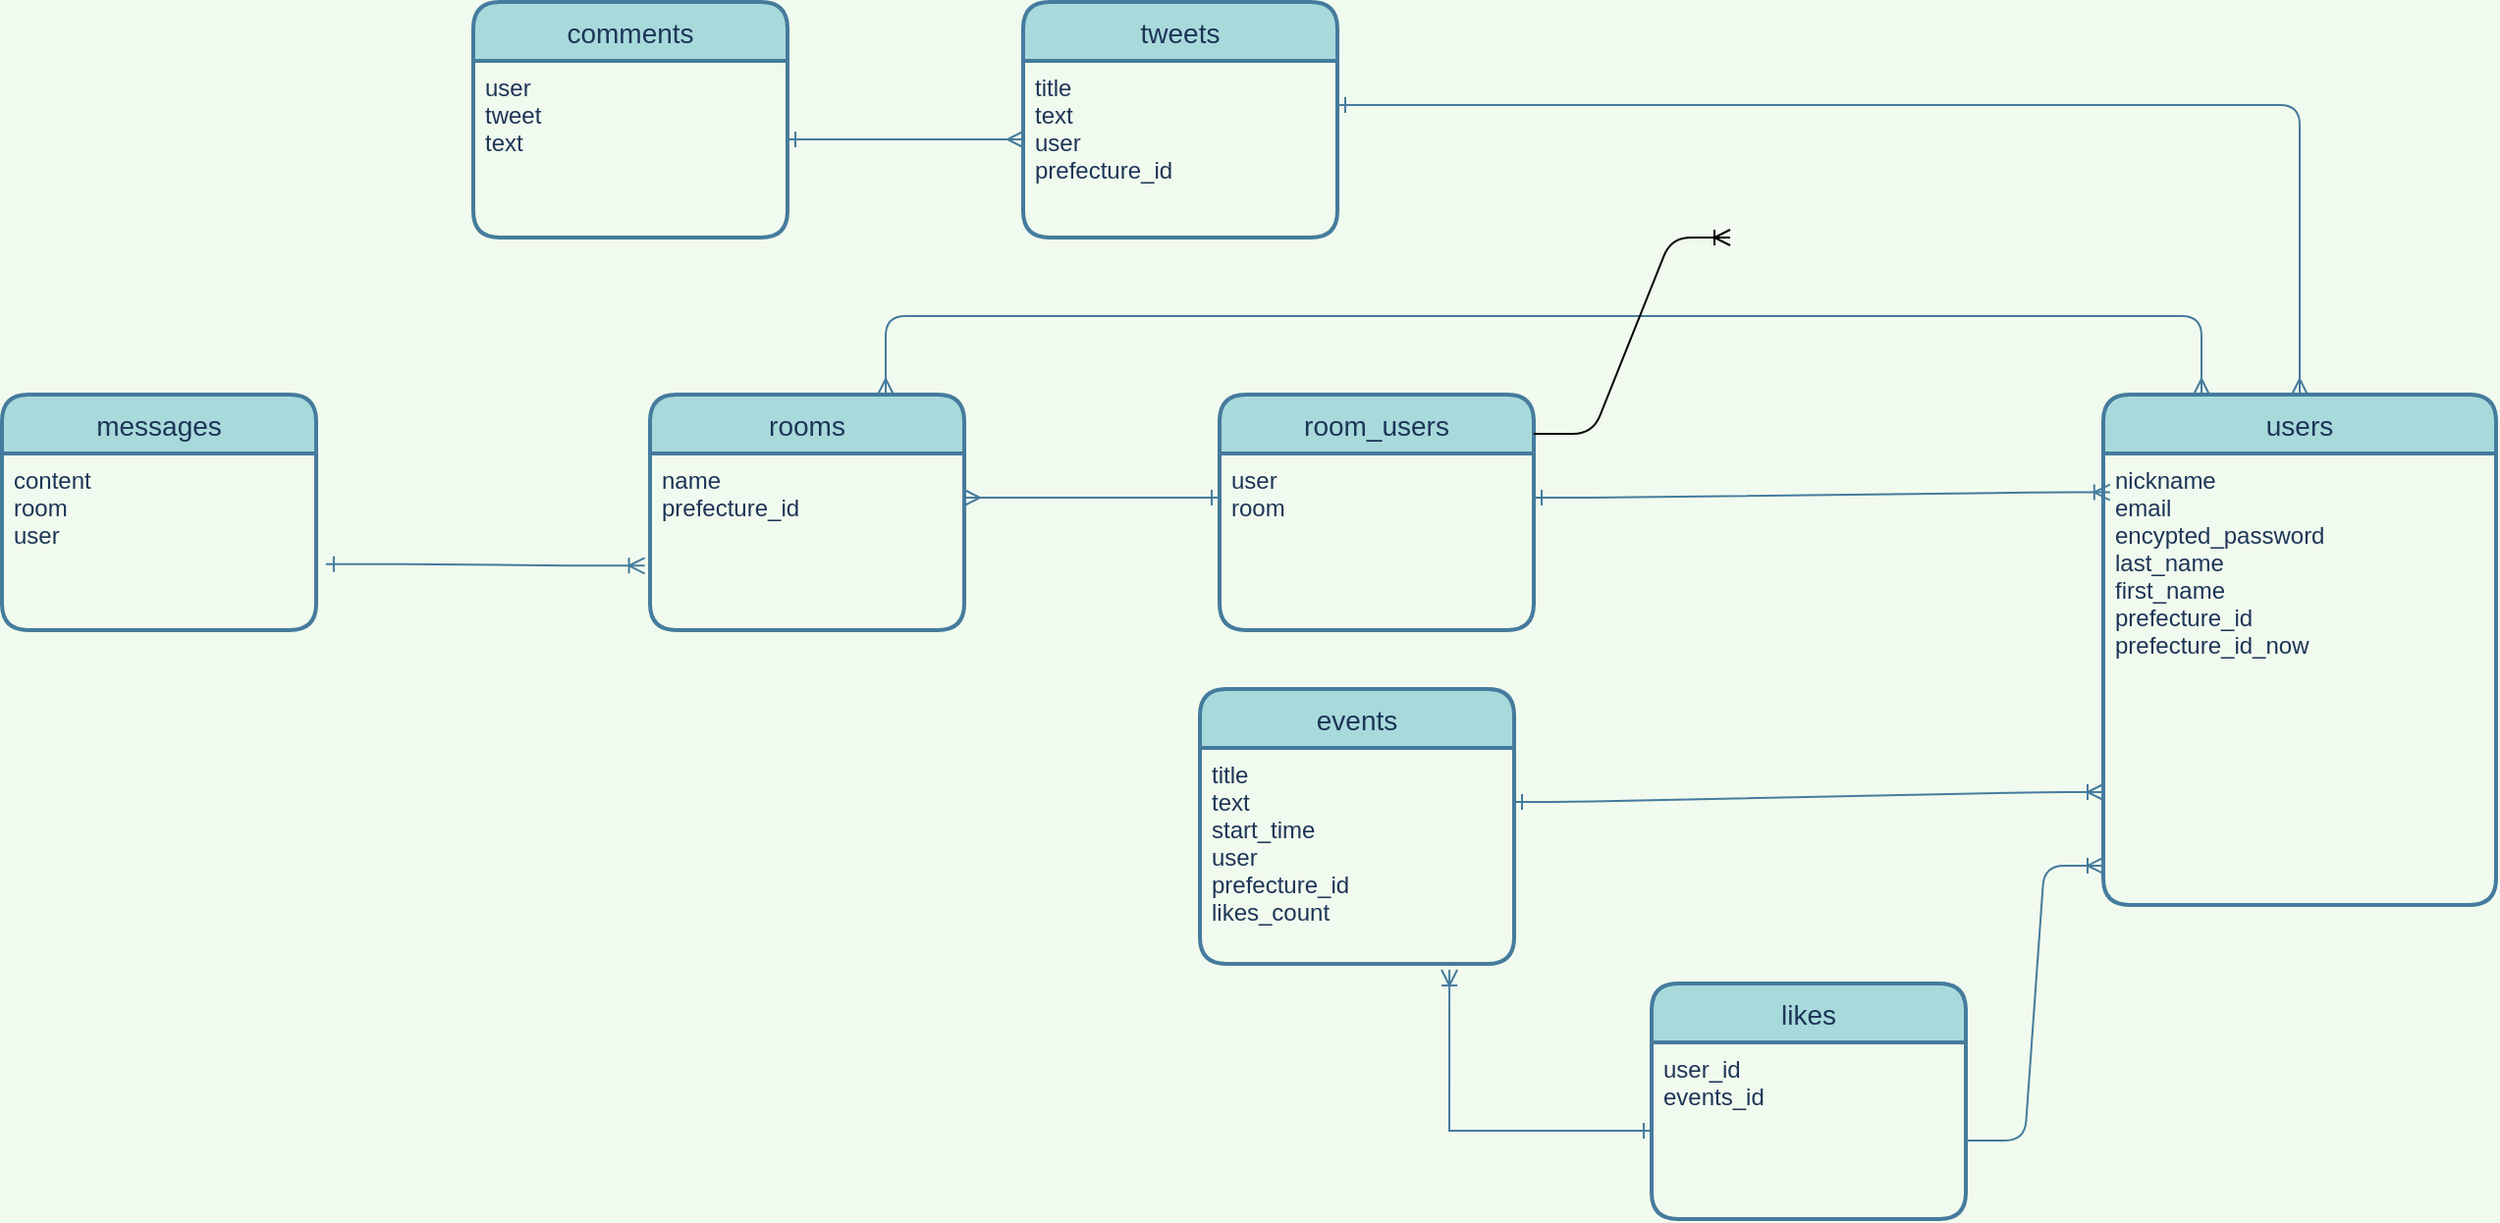 <mxfile version="14.2.4" type="embed">
    <diagram id="R75GsA7irvYbrp7RZlxS" name="ページ1">
        <mxGraphModel dx="1713" dy="1417" grid="1" gridSize="10" guides="1" tooltips="1" connect="1" arrows="1" fold="1" page="1" pageScale="1" pageWidth="1100" pageHeight="850" background="#F1FAEE" math="0" shadow="0">
            <root>
                <mxCell id="0"/>
                <mxCell id="1" parent="0"/>
                <mxCell id="2" value="comments" style="swimlane;childLayout=stackLayout;horizontal=1;startSize=30;horizontalStack=0;fontSize=14;fontStyle=0;strokeWidth=2;resizeParent=0;resizeLast=1;shadow=0;dashed=0;align=center;rounded=1;fillColor=#A8DADC;strokeColor=#457B9D;fontColor=#1D3557;" parent="1" vertex="1">
                    <mxGeometry x="-320" y="-230" width="160" height="120" as="geometry"/>
                </mxCell>
                <mxCell id="3" value="user&#10;tweet&#10;text&#10;" style="align=left;strokeColor=none;fillColor=none;spacingLeft=4;fontSize=12;verticalAlign=top;resizable=0;rotatable=0;part=1;rounded=1;fontColor=#1D3557;" parent="2" vertex="1">
                    <mxGeometry y="30" width="160" height="90" as="geometry"/>
                </mxCell>
                <mxCell id="4" value="users" style="swimlane;childLayout=stackLayout;horizontal=1;startSize=30;horizontalStack=0;fontSize=14;fontStyle=0;strokeWidth=2;resizeParent=0;resizeLast=1;shadow=0;dashed=0;align=center;rounded=1;fillColor=#A8DADC;strokeColor=#457B9D;fontColor=#1D3557;" parent="1" vertex="1">
                    <mxGeometry x="510" y="-30" width="200" height="260" as="geometry"/>
                </mxCell>
                <mxCell id="5" value="nickname&#10;email&#10;encypted_password&#10;last_name&#10;first_name&#10;prefecture_id&#10;prefecture_id_now&#10;" style="align=left;strokeColor=none;fillColor=none;spacingLeft=4;fontSize=12;verticalAlign=top;resizable=0;rotatable=0;part=1;rounded=1;fontColor=#1D3557;" parent="4" vertex="1">
                    <mxGeometry y="30" width="200" height="230" as="geometry"/>
                </mxCell>
                <mxCell id="6" value="tweets" style="swimlane;childLayout=stackLayout;horizontal=1;startSize=30;horizontalStack=0;fontSize=14;fontStyle=0;strokeWidth=2;resizeParent=0;resizeLast=1;shadow=0;dashed=0;align=center;rounded=1;fillColor=#A8DADC;strokeColor=#457B9D;fontColor=#1D3557;" parent="1" vertex="1">
                    <mxGeometry x="-40" y="-230" width="160" height="120" as="geometry"/>
                </mxCell>
                <mxCell id="7" value="title&#10;text&#10;user&#10;prefecture_id" style="align=left;strokeColor=none;fillColor=none;spacingLeft=4;fontSize=12;verticalAlign=top;resizable=0;rotatable=0;part=1;rounded=1;fontColor=#1D3557;" parent="6" vertex="1">
                    <mxGeometry y="30" width="160" height="90" as="geometry"/>
                </mxCell>
                <mxCell id="63" style="edgeStyle=orthogonalEdgeStyle;rounded=1;orthogonalLoop=1;jettySize=auto;html=1;exitX=0.25;exitY=0;exitDx=0;exitDy=0;startArrow=ERmany;startFill=0;endArrow=ERmany;endFill=0;entryX=0.75;entryY=0;entryDx=0;entryDy=0;labelBackgroundColor=#F1FAEE;strokeColor=#457B9D;fontColor=#1D3557;" parent="1" source="4" target="8" edge="1">
                    <mxGeometry relative="1" as="geometry">
                        <mxPoint x="570" y="-70.0" as="sourcePoint"/>
                        <Array as="points">
                            <mxPoint x="560" y="-70"/>
                            <mxPoint x="-110" y="-70"/>
                        </Array>
                    </mxGeometry>
                </mxCell>
                <mxCell id="8" value="rooms" style="swimlane;childLayout=stackLayout;horizontal=1;startSize=30;horizontalStack=0;fontSize=14;fontStyle=0;strokeWidth=2;resizeParent=0;resizeLast=1;shadow=0;dashed=0;align=center;rounded=1;fillColor=#A8DADC;strokeColor=#457B9D;fontColor=#1D3557;" parent="1" vertex="1">
                    <mxGeometry x="-230" y="-30" width="160" height="120" as="geometry"/>
                </mxCell>
                <mxCell id="9" value="name&#10;prefecture_id" style="align=left;strokeColor=none;fillColor=none;spacingLeft=4;fontSize=12;verticalAlign=top;resizable=0;rotatable=0;part=1;rounded=1;fontColor=#1D3557;" parent="8" vertex="1">
                    <mxGeometry y="30" width="160" height="90" as="geometry"/>
                </mxCell>
                <mxCell id="10" value="events" style="swimlane;childLayout=stackLayout;horizontal=1;startSize=30;horizontalStack=0;fontSize=14;fontStyle=0;strokeWidth=2;resizeParent=0;resizeLast=1;shadow=0;dashed=0;align=center;rounded=1;fillColor=#A8DADC;strokeColor=#457B9D;fontColor=#1D3557;" parent="1" vertex="1">
                    <mxGeometry x="50" y="120" width="160" height="140" as="geometry"/>
                </mxCell>
                <mxCell id="11" value="title&#10;text&#10;start_time&#10;user&#10;prefecture_id&#10;likes_count" style="align=left;strokeColor=none;fillColor=none;spacingLeft=4;fontSize=12;verticalAlign=top;resizable=0;rotatable=0;part=1;rounded=1;fontColor=#1D3557;" parent="10" vertex="1">
                    <mxGeometry y="30" width="160" height="110" as="geometry"/>
                </mxCell>
                <mxCell id="12" value="messages" style="swimlane;childLayout=stackLayout;horizontal=1;startSize=30;horizontalStack=0;fontSize=14;fontStyle=0;strokeWidth=2;resizeParent=0;resizeLast=1;shadow=0;dashed=0;align=center;rounded=1;fillColor=#A8DADC;strokeColor=#457B9D;fontColor=#1D3557;" parent="1" vertex="1">
                    <mxGeometry x="-560" y="-30" width="160" height="120" as="geometry"/>
                </mxCell>
                <mxCell id="13" value="content&#10;room&#10;user" style="align=left;strokeColor=none;fillColor=none;spacingLeft=4;fontSize=12;verticalAlign=top;resizable=0;rotatable=0;part=1;rounded=1;fontColor=#1D3557;" parent="12" vertex="1">
                    <mxGeometry y="30" width="160" height="90" as="geometry"/>
                </mxCell>
                <mxCell id="14" value="room_users" style="swimlane;childLayout=stackLayout;horizontal=1;startSize=30;horizontalStack=0;fontSize=14;fontStyle=0;strokeWidth=2;resizeParent=0;resizeLast=1;shadow=0;dashed=0;align=center;rounded=1;fillColor=#A8DADC;strokeColor=#457B9D;fontColor=#1D3557;" parent="1" vertex="1">
                    <mxGeometry x="60" y="-30" width="160" height="120" as="geometry"/>
                </mxCell>
                <mxCell id="15" value="user&#10;room" style="align=left;strokeColor=none;fillColor=none;spacingLeft=4;fontSize=12;verticalAlign=top;resizable=0;rotatable=0;part=1;rounded=1;fontColor=#1D3557;" parent="14" vertex="1">
                    <mxGeometry y="30" width="160" height="90" as="geometry"/>
                </mxCell>
                <mxCell id="43" value="" style="edgeStyle=entityRelationEdgeStyle;fontSize=12;html=1;endArrow=ERmany;startArrow=ERone;startFill=0;labelBackgroundColor=#F1FAEE;strokeColor=#457B9D;fontColor=#1D3557;" parent="1" edge="1">
                    <mxGeometry width="100" height="100" relative="1" as="geometry">
                        <mxPoint x="-160" y="-160" as="sourcePoint"/>
                        <mxPoint x="-40" y="-160" as="targetPoint"/>
                    </mxGeometry>
                </mxCell>
                <mxCell id="44" value="" style="edgeStyle=entityRelationEdgeStyle;fontSize=12;html=1;endArrow=ERoneToMany;entryX=-0.017;entryY=0.635;entryDx=0;entryDy=0;exitX=1.031;exitY=0.626;exitDx=0;exitDy=0;exitPerimeter=0;startArrow=ERone;startFill=0;labelBackgroundColor=#F1FAEE;strokeColor=#457B9D;fontColor=#1D3557;entryPerimeter=0;" parent="1" source="13" target="9" edge="1">
                    <mxGeometry width="100" height="100" relative="1" as="geometry">
                        <mxPoint x="-140" y="400" as="sourcePoint"/>
                        <mxPoint x="-230" y="195" as="targetPoint"/>
                    </mxGeometry>
                </mxCell>
                <mxCell id="47" value="" style="edgeStyle=entityRelationEdgeStyle;fontSize=12;html=1;endArrow=ERoneToMany;entryX=0.017;entryY=0.086;entryDx=0;entryDy=0;entryPerimeter=0;exitX=1;exitY=0.25;exitDx=0;exitDy=0;startArrow=ERone;startFill=0;labelBackgroundColor=#F1FAEE;strokeColor=#457B9D;fontColor=#1D3557;" parent="1" source="15" target="5" edge="1">
                    <mxGeometry width="100" height="100" relative="1" as="geometry">
                        <mxPoint x="400" y="40" as="sourcePoint"/>
                        <mxPoint x="500" y="-60" as="targetPoint"/>
                    </mxGeometry>
                </mxCell>
                <mxCell id="48" value="" style="edgeStyle=entityRelationEdgeStyle;fontSize=12;html=1;endArrow=ERoneToMany;entryX=0;entryY=0.75;entryDx=0;entryDy=0;exitX=1;exitY=0.25;exitDx=0;exitDy=0;startArrow=ERone;startFill=0;labelBackgroundColor=#F1FAEE;strokeColor=#457B9D;fontColor=#1D3557;" parent="1" source="11" target="5" edge="1">
                    <mxGeometry width="100" height="100" relative="1" as="geometry">
                        <mxPoint x="400" y="170" as="sourcePoint"/>
                        <mxPoint x="510" y="120" as="targetPoint"/>
                    </mxGeometry>
                </mxCell>
                <mxCell id="61" style="edgeStyle=orthogonalEdgeStyle;rounded=1;orthogonalLoop=1;jettySize=auto;html=1;exitX=1;exitY=0.25;exitDx=0;exitDy=0;entryX=0.5;entryY=0;entryDx=0;entryDy=0;startArrow=ERone;startFill=0;endArrow=ERmany;endFill=0;labelBackgroundColor=#F1FAEE;strokeColor=#457B9D;fontColor=#1D3557;" parent="1" source="7" target="4" edge="1">
                    <mxGeometry relative="1" as="geometry"/>
                </mxCell>
                <mxCell id="64" style="edgeStyle=orthogonalEdgeStyle;rounded=1;orthogonalLoop=1;jettySize=auto;html=1;exitX=1;exitY=0.25;exitDx=0;exitDy=0;entryX=0;entryY=0.25;entryDx=0;entryDy=0;startArrow=ERmany;startFill=0;endArrow=ERone;endFill=0;labelBackgroundColor=#F1FAEE;strokeColor=#457B9D;fontColor=#1D3557;" parent="1" source="9" target="15" edge="1">
                    <mxGeometry relative="1" as="geometry"/>
                </mxCell>
                <mxCell id="65" value="likes" style="swimlane;childLayout=stackLayout;horizontal=1;startSize=30;horizontalStack=0;fontSize=14;fontStyle=0;strokeWidth=2;resizeParent=0;resizeLast=1;shadow=0;align=center;rounded=1;fillColor=#A8DADC;strokeColor=#457B9D;fontColor=#1D3557;" vertex="1" parent="1">
                    <mxGeometry x="280" y="270" width="160" height="120" as="geometry"/>
                </mxCell>
                <mxCell id="66" value="user_id&#10;events_id" style="align=left;strokeColor=none;fillColor=none;spacingLeft=4;fontSize=12;verticalAlign=top;resizable=0;rotatable=0;part=1;rounded=1;fontColor=#1D3557;" vertex="1" parent="65">
                    <mxGeometry y="30" width="160" height="90" as="geometry"/>
                </mxCell>
                <mxCell id="67" value="" style="edgeStyle=entityRelationEdgeStyle;fontSize=12;html=1;endArrow=ERoneToMany;" edge="1" parent="1">
                    <mxGeometry width="100" height="100" relative="1" as="geometry">
                        <mxPoint x="220" y="-10" as="sourcePoint"/>
                        <mxPoint x="320" y="-110" as="targetPoint"/>
                    </mxGeometry>
                </mxCell>
                <mxCell id="68" value="" style="edgeStyle=entityRelationEdgeStyle;fontSize=12;html=1;endArrow=ERoneToMany;entryX=0;entryY=0.913;entryDx=0;entryDy=0;entryPerimeter=0;strokeColor=#457B9D;" edge="1" parent="1" target="5">
                    <mxGeometry width="100" height="100" relative="1" as="geometry">
                        <mxPoint x="440" y="350" as="sourcePoint"/>
                        <mxPoint x="540" y="250" as="targetPoint"/>
                    </mxGeometry>
                </mxCell>
                <mxCell id="70" style="edgeStyle=orthogonalEdgeStyle;rounded=0;orthogonalLoop=1;jettySize=auto;html=1;strokeColor=#457B9D;startArrow=ERone;startFill=0;endArrow=ERoneToMany;endFill=0;entryX=0.794;entryY=1.027;entryDx=0;entryDy=0;entryPerimeter=0;" edge="1" parent="1" source="66" target="11">
                    <mxGeometry relative="1" as="geometry">
                        <mxPoint x="170" y="320" as="targetPoint"/>
                    </mxGeometry>
                </mxCell>
            </root>
        </mxGraphModel>
    </diagram>
</mxfile>